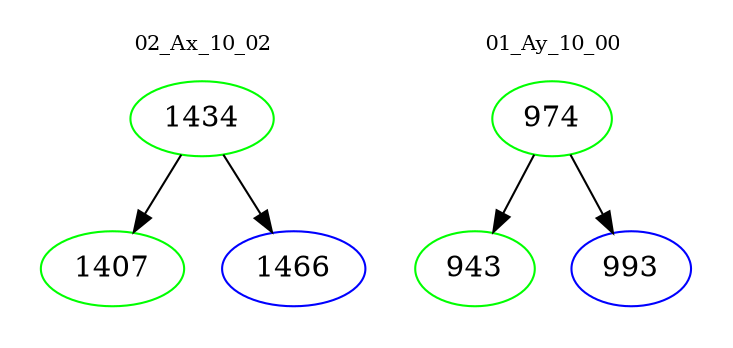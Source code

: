 digraph{
subgraph cluster_0 {
color = white
label = "02_Ax_10_02";
fontsize=10;
T0_1434 [label="1434", color="green"]
T0_1434 -> T0_1407 [color="black"]
T0_1407 [label="1407", color="green"]
T0_1434 -> T0_1466 [color="black"]
T0_1466 [label="1466", color="blue"]
}
subgraph cluster_1 {
color = white
label = "01_Ay_10_00";
fontsize=10;
T1_974 [label="974", color="green"]
T1_974 -> T1_943 [color="black"]
T1_943 [label="943", color="green"]
T1_974 -> T1_993 [color="black"]
T1_993 [label="993", color="blue"]
}
}
